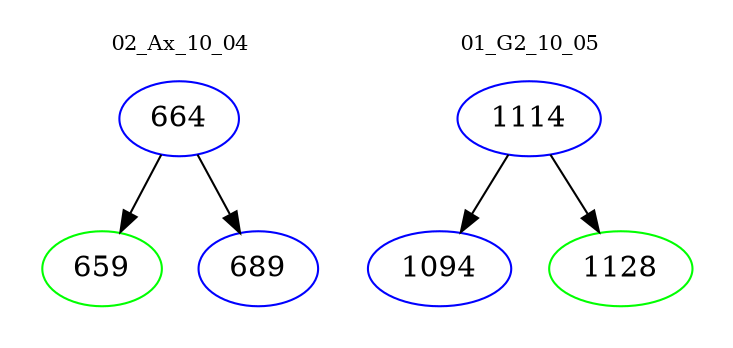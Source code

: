 digraph{
subgraph cluster_0 {
color = white
label = "02_Ax_10_04";
fontsize=10;
T0_664 [label="664", color="blue"]
T0_664 -> T0_659 [color="black"]
T0_659 [label="659", color="green"]
T0_664 -> T0_689 [color="black"]
T0_689 [label="689", color="blue"]
}
subgraph cluster_1 {
color = white
label = "01_G2_10_05";
fontsize=10;
T1_1114 [label="1114", color="blue"]
T1_1114 -> T1_1094 [color="black"]
T1_1094 [label="1094", color="blue"]
T1_1114 -> T1_1128 [color="black"]
T1_1128 [label="1128", color="green"]
}
}
